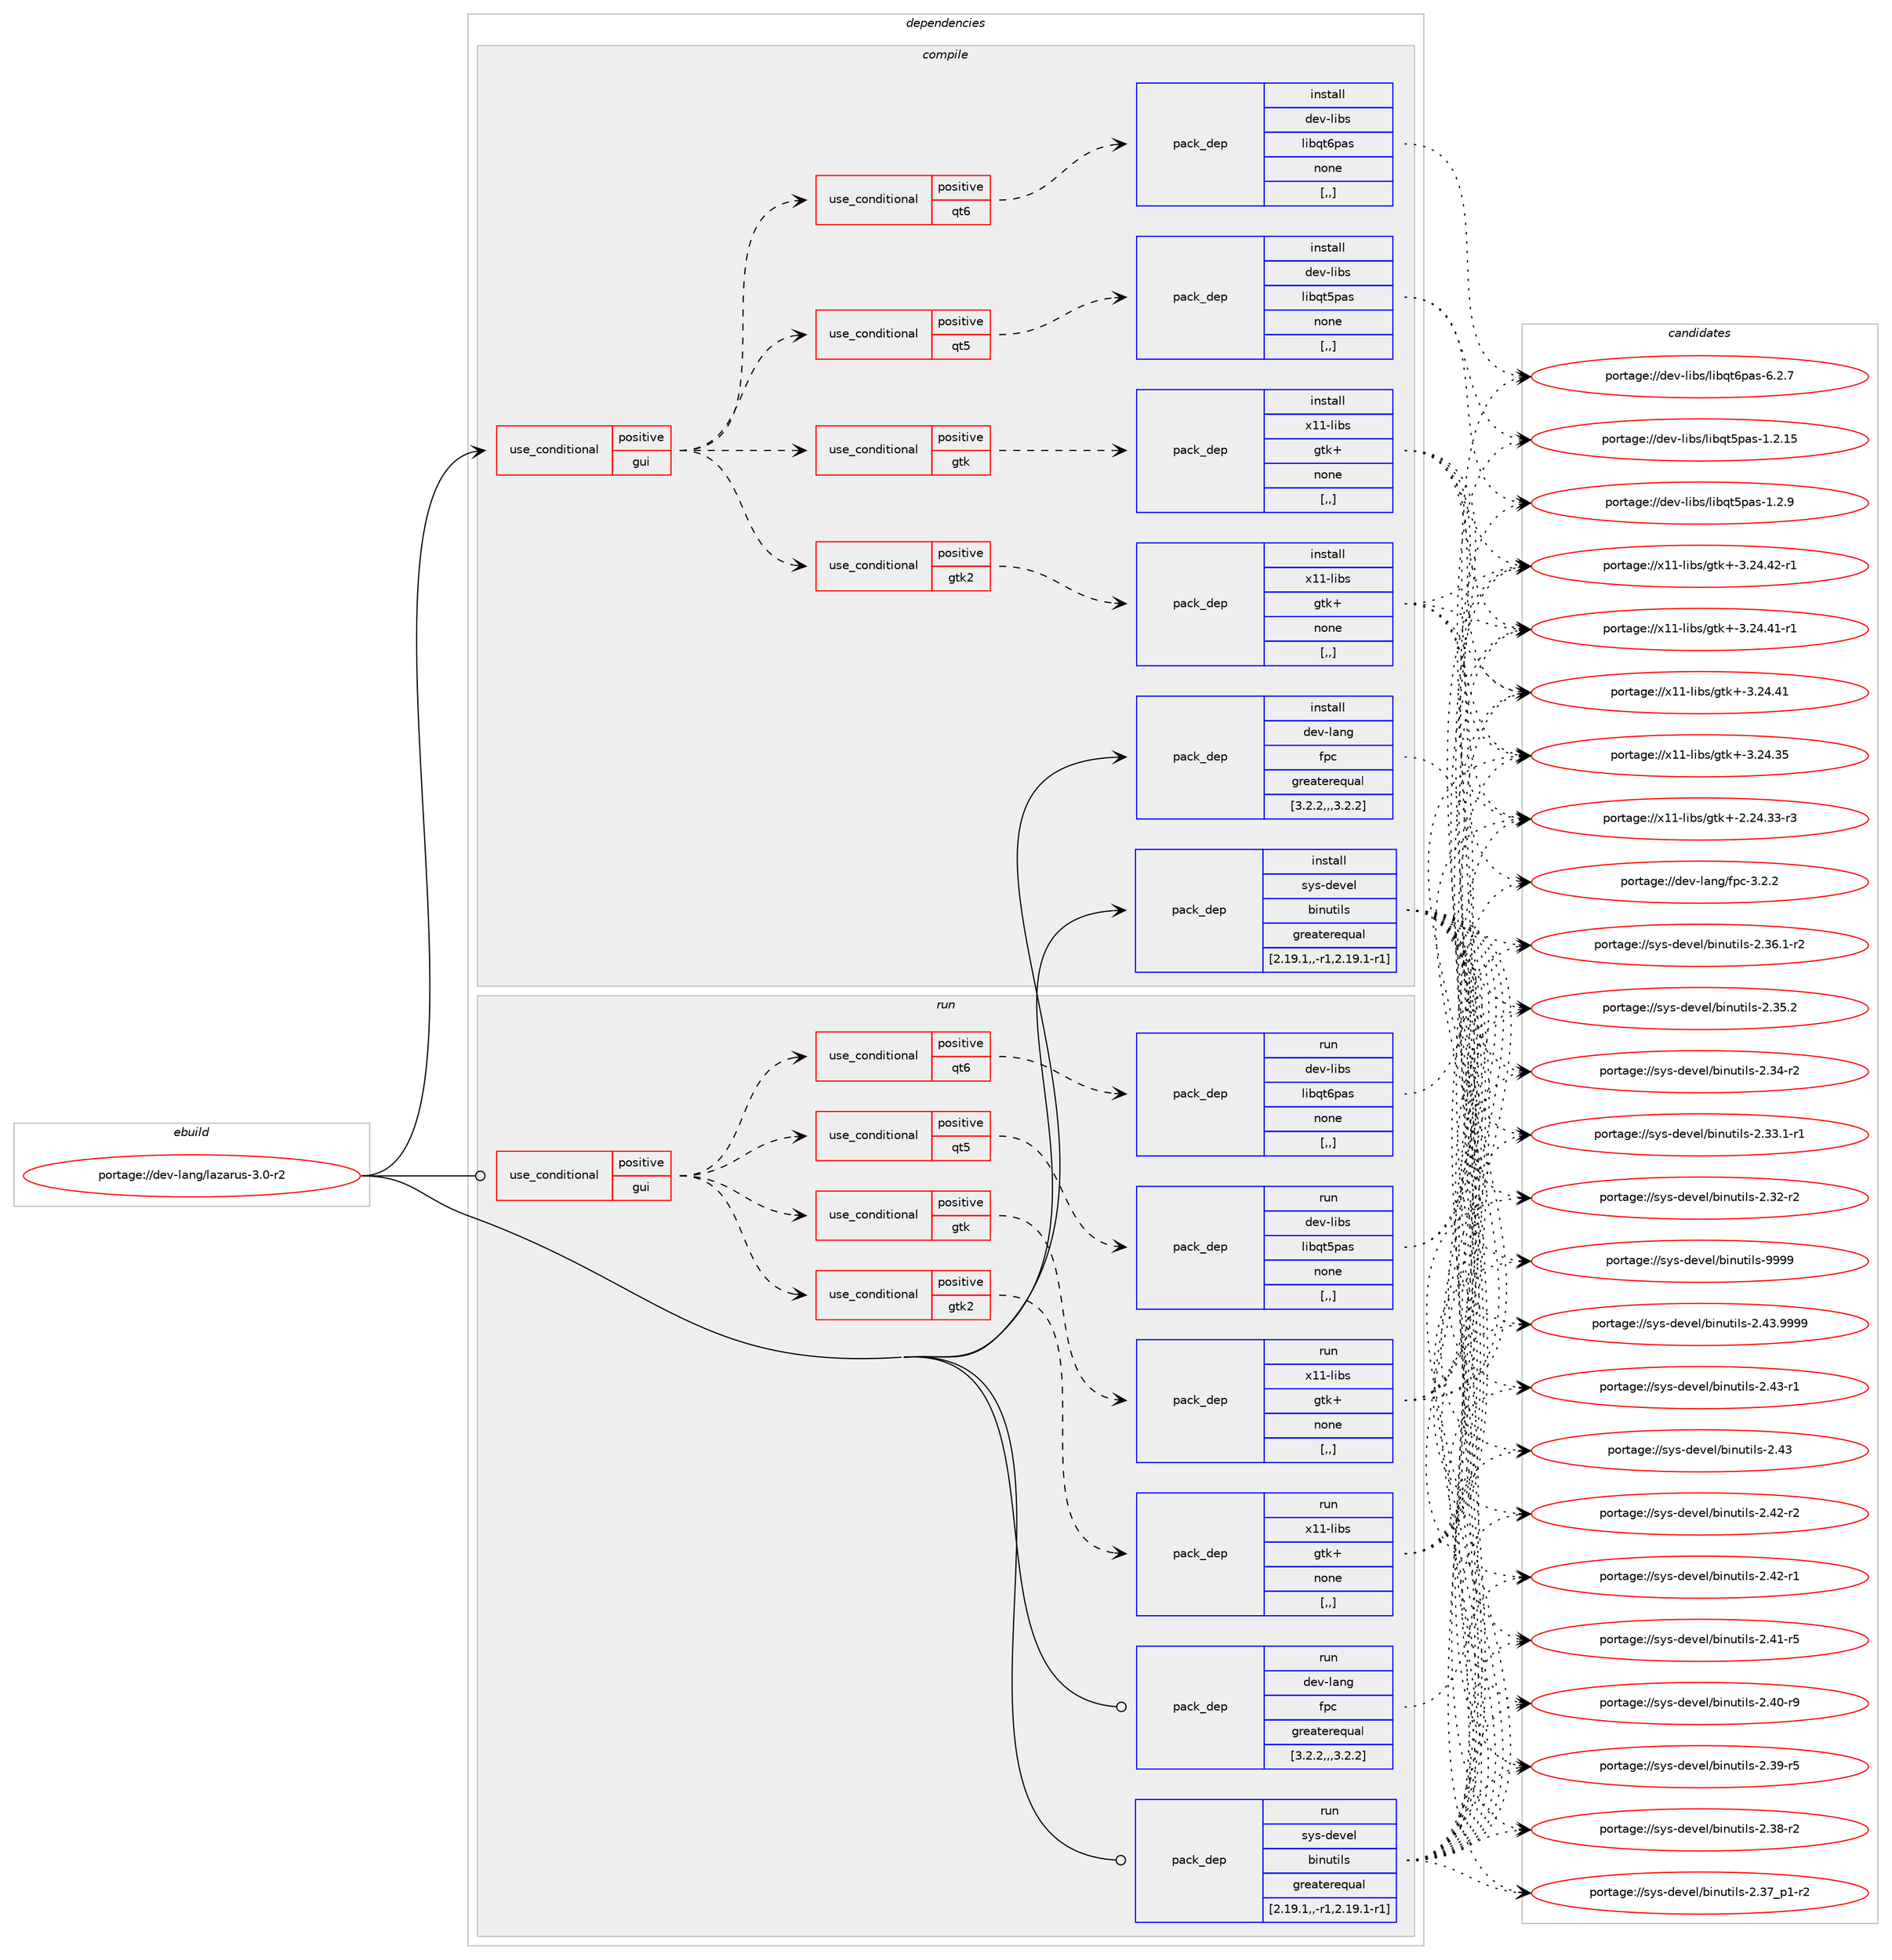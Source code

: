 digraph prolog {

# *************
# Graph options
# *************

newrank=true;
concentrate=true;
compound=true;
graph [rankdir=LR,fontname=Helvetica,fontsize=10,ranksep=1.5];#, ranksep=2.5, nodesep=0.2];
edge  [arrowhead=vee];
node  [fontname=Helvetica,fontsize=10];

# **********
# The ebuild
# **********

subgraph cluster_leftcol {
color=gray;
label=<<i>ebuild</i>>;
id [label="portage://dev-lang/lazarus-3.0-r2", color=red, width=4, href="../dev-lang/lazarus-3.0-r2.svg"];
}

# ****************
# The dependencies
# ****************

subgraph cluster_midcol {
color=gray;
label=<<i>dependencies</i>>;
subgraph cluster_compile {
fillcolor="#eeeeee";
style=filled;
label=<<i>compile</i>>;
subgraph cond153163 {
dependency593492 [label=<<TABLE BORDER="0" CELLBORDER="1" CELLSPACING="0" CELLPADDING="4"><TR><TD ROWSPAN="3" CELLPADDING="10">use_conditional</TD></TR><TR><TD>positive</TD></TR><TR><TD>gui</TD></TR></TABLE>>, shape=none, color=red];
subgraph cond153164 {
dependency593493 [label=<<TABLE BORDER="0" CELLBORDER="1" CELLSPACING="0" CELLPADDING="4"><TR><TD ROWSPAN="3" CELLPADDING="10">use_conditional</TD></TR><TR><TD>positive</TD></TR><TR><TD>gtk2</TD></TR></TABLE>>, shape=none, color=red];
subgraph pack435665 {
dependency593494 [label=<<TABLE BORDER="0" CELLBORDER="1" CELLSPACING="0" CELLPADDING="4" WIDTH="220"><TR><TD ROWSPAN="6" CELLPADDING="30">pack_dep</TD></TR><TR><TD WIDTH="110">install</TD></TR><TR><TD>x11-libs</TD></TR><TR><TD>gtk+</TD></TR><TR><TD>none</TD></TR><TR><TD>[,,]</TD></TR></TABLE>>, shape=none, color=blue];
}
dependency593493:e -> dependency593494:w [weight=20,style="dashed",arrowhead="vee"];
}
dependency593492:e -> dependency593493:w [weight=20,style="dashed",arrowhead="vee"];
subgraph cond153165 {
dependency593495 [label=<<TABLE BORDER="0" CELLBORDER="1" CELLSPACING="0" CELLPADDING="4"><TR><TD ROWSPAN="3" CELLPADDING="10">use_conditional</TD></TR><TR><TD>positive</TD></TR><TR><TD>gtk</TD></TR></TABLE>>, shape=none, color=red];
subgraph pack435666 {
dependency593496 [label=<<TABLE BORDER="0" CELLBORDER="1" CELLSPACING="0" CELLPADDING="4" WIDTH="220"><TR><TD ROWSPAN="6" CELLPADDING="30">pack_dep</TD></TR><TR><TD WIDTH="110">install</TD></TR><TR><TD>x11-libs</TD></TR><TR><TD>gtk+</TD></TR><TR><TD>none</TD></TR><TR><TD>[,,]</TD></TR></TABLE>>, shape=none, color=blue];
}
dependency593495:e -> dependency593496:w [weight=20,style="dashed",arrowhead="vee"];
}
dependency593492:e -> dependency593495:w [weight=20,style="dashed",arrowhead="vee"];
subgraph cond153166 {
dependency593497 [label=<<TABLE BORDER="0" CELLBORDER="1" CELLSPACING="0" CELLPADDING="4"><TR><TD ROWSPAN="3" CELLPADDING="10">use_conditional</TD></TR><TR><TD>positive</TD></TR><TR><TD>qt5</TD></TR></TABLE>>, shape=none, color=red];
subgraph pack435667 {
dependency593498 [label=<<TABLE BORDER="0" CELLBORDER="1" CELLSPACING="0" CELLPADDING="4" WIDTH="220"><TR><TD ROWSPAN="6" CELLPADDING="30">pack_dep</TD></TR><TR><TD WIDTH="110">install</TD></TR><TR><TD>dev-libs</TD></TR><TR><TD>libqt5pas</TD></TR><TR><TD>none</TD></TR><TR><TD>[,,]</TD></TR></TABLE>>, shape=none, color=blue];
}
dependency593497:e -> dependency593498:w [weight=20,style="dashed",arrowhead="vee"];
}
dependency593492:e -> dependency593497:w [weight=20,style="dashed",arrowhead="vee"];
subgraph cond153167 {
dependency593499 [label=<<TABLE BORDER="0" CELLBORDER="1" CELLSPACING="0" CELLPADDING="4"><TR><TD ROWSPAN="3" CELLPADDING="10">use_conditional</TD></TR><TR><TD>positive</TD></TR><TR><TD>qt6</TD></TR></TABLE>>, shape=none, color=red];
subgraph pack435668 {
dependency593500 [label=<<TABLE BORDER="0" CELLBORDER="1" CELLSPACING="0" CELLPADDING="4" WIDTH="220"><TR><TD ROWSPAN="6" CELLPADDING="30">pack_dep</TD></TR><TR><TD WIDTH="110">install</TD></TR><TR><TD>dev-libs</TD></TR><TR><TD>libqt6pas</TD></TR><TR><TD>none</TD></TR><TR><TD>[,,]</TD></TR></TABLE>>, shape=none, color=blue];
}
dependency593499:e -> dependency593500:w [weight=20,style="dashed",arrowhead="vee"];
}
dependency593492:e -> dependency593499:w [weight=20,style="dashed",arrowhead="vee"];
}
id:e -> dependency593492:w [weight=20,style="solid",arrowhead="vee"];
subgraph pack435669 {
dependency593501 [label=<<TABLE BORDER="0" CELLBORDER="1" CELLSPACING="0" CELLPADDING="4" WIDTH="220"><TR><TD ROWSPAN="6" CELLPADDING="30">pack_dep</TD></TR><TR><TD WIDTH="110">install</TD></TR><TR><TD>dev-lang</TD></TR><TR><TD>fpc</TD></TR><TR><TD>greaterequal</TD></TR><TR><TD>[3.2.2,,,3.2.2]</TD></TR></TABLE>>, shape=none, color=blue];
}
id:e -> dependency593501:w [weight=20,style="solid",arrowhead="vee"];
subgraph pack435670 {
dependency593502 [label=<<TABLE BORDER="0" CELLBORDER="1" CELLSPACING="0" CELLPADDING="4" WIDTH="220"><TR><TD ROWSPAN="6" CELLPADDING="30">pack_dep</TD></TR><TR><TD WIDTH="110">install</TD></TR><TR><TD>sys-devel</TD></TR><TR><TD>binutils</TD></TR><TR><TD>greaterequal</TD></TR><TR><TD>[2.19.1,,-r1,2.19.1-r1]</TD></TR></TABLE>>, shape=none, color=blue];
}
id:e -> dependency593502:w [weight=20,style="solid",arrowhead="vee"];
}
subgraph cluster_compileandrun {
fillcolor="#eeeeee";
style=filled;
label=<<i>compile and run</i>>;
}
subgraph cluster_run {
fillcolor="#eeeeee";
style=filled;
label=<<i>run</i>>;
subgraph cond153168 {
dependency593503 [label=<<TABLE BORDER="0" CELLBORDER="1" CELLSPACING="0" CELLPADDING="4"><TR><TD ROWSPAN="3" CELLPADDING="10">use_conditional</TD></TR><TR><TD>positive</TD></TR><TR><TD>gui</TD></TR></TABLE>>, shape=none, color=red];
subgraph cond153169 {
dependency593504 [label=<<TABLE BORDER="0" CELLBORDER="1" CELLSPACING="0" CELLPADDING="4"><TR><TD ROWSPAN="3" CELLPADDING="10">use_conditional</TD></TR><TR><TD>positive</TD></TR><TR><TD>gtk2</TD></TR></TABLE>>, shape=none, color=red];
subgraph pack435671 {
dependency593505 [label=<<TABLE BORDER="0" CELLBORDER="1" CELLSPACING="0" CELLPADDING="4" WIDTH="220"><TR><TD ROWSPAN="6" CELLPADDING="30">pack_dep</TD></TR><TR><TD WIDTH="110">run</TD></TR><TR><TD>x11-libs</TD></TR><TR><TD>gtk+</TD></TR><TR><TD>none</TD></TR><TR><TD>[,,]</TD></TR></TABLE>>, shape=none, color=blue];
}
dependency593504:e -> dependency593505:w [weight=20,style="dashed",arrowhead="vee"];
}
dependency593503:e -> dependency593504:w [weight=20,style="dashed",arrowhead="vee"];
subgraph cond153170 {
dependency593506 [label=<<TABLE BORDER="0" CELLBORDER="1" CELLSPACING="0" CELLPADDING="4"><TR><TD ROWSPAN="3" CELLPADDING="10">use_conditional</TD></TR><TR><TD>positive</TD></TR><TR><TD>gtk</TD></TR></TABLE>>, shape=none, color=red];
subgraph pack435672 {
dependency593507 [label=<<TABLE BORDER="0" CELLBORDER="1" CELLSPACING="0" CELLPADDING="4" WIDTH="220"><TR><TD ROWSPAN="6" CELLPADDING="30">pack_dep</TD></TR><TR><TD WIDTH="110">run</TD></TR><TR><TD>x11-libs</TD></TR><TR><TD>gtk+</TD></TR><TR><TD>none</TD></TR><TR><TD>[,,]</TD></TR></TABLE>>, shape=none, color=blue];
}
dependency593506:e -> dependency593507:w [weight=20,style="dashed",arrowhead="vee"];
}
dependency593503:e -> dependency593506:w [weight=20,style="dashed",arrowhead="vee"];
subgraph cond153171 {
dependency593508 [label=<<TABLE BORDER="0" CELLBORDER="1" CELLSPACING="0" CELLPADDING="4"><TR><TD ROWSPAN="3" CELLPADDING="10">use_conditional</TD></TR><TR><TD>positive</TD></TR><TR><TD>qt5</TD></TR></TABLE>>, shape=none, color=red];
subgraph pack435673 {
dependency593509 [label=<<TABLE BORDER="0" CELLBORDER="1" CELLSPACING="0" CELLPADDING="4" WIDTH="220"><TR><TD ROWSPAN="6" CELLPADDING="30">pack_dep</TD></TR><TR><TD WIDTH="110">run</TD></TR><TR><TD>dev-libs</TD></TR><TR><TD>libqt5pas</TD></TR><TR><TD>none</TD></TR><TR><TD>[,,]</TD></TR></TABLE>>, shape=none, color=blue];
}
dependency593508:e -> dependency593509:w [weight=20,style="dashed",arrowhead="vee"];
}
dependency593503:e -> dependency593508:w [weight=20,style="dashed",arrowhead="vee"];
subgraph cond153172 {
dependency593510 [label=<<TABLE BORDER="0" CELLBORDER="1" CELLSPACING="0" CELLPADDING="4"><TR><TD ROWSPAN="3" CELLPADDING="10">use_conditional</TD></TR><TR><TD>positive</TD></TR><TR><TD>qt6</TD></TR></TABLE>>, shape=none, color=red];
subgraph pack435674 {
dependency593511 [label=<<TABLE BORDER="0" CELLBORDER="1" CELLSPACING="0" CELLPADDING="4" WIDTH="220"><TR><TD ROWSPAN="6" CELLPADDING="30">pack_dep</TD></TR><TR><TD WIDTH="110">run</TD></TR><TR><TD>dev-libs</TD></TR><TR><TD>libqt6pas</TD></TR><TR><TD>none</TD></TR><TR><TD>[,,]</TD></TR></TABLE>>, shape=none, color=blue];
}
dependency593510:e -> dependency593511:w [weight=20,style="dashed",arrowhead="vee"];
}
dependency593503:e -> dependency593510:w [weight=20,style="dashed",arrowhead="vee"];
}
id:e -> dependency593503:w [weight=20,style="solid",arrowhead="odot"];
subgraph pack435675 {
dependency593512 [label=<<TABLE BORDER="0" CELLBORDER="1" CELLSPACING="0" CELLPADDING="4" WIDTH="220"><TR><TD ROWSPAN="6" CELLPADDING="30">pack_dep</TD></TR><TR><TD WIDTH="110">run</TD></TR><TR><TD>dev-lang</TD></TR><TR><TD>fpc</TD></TR><TR><TD>greaterequal</TD></TR><TR><TD>[3.2.2,,,3.2.2]</TD></TR></TABLE>>, shape=none, color=blue];
}
id:e -> dependency593512:w [weight=20,style="solid",arrowhead="odot"];
subgraph pack435676 {
dependency593513 [label=<<TABLE BORDER="0" CELLBORDER="1" CELLSPACING="0" CELLPADDING="4" WIDTH="220"><TR><TD ROWSPAN="6" CELLPADDING="30">pack_dep</TD></TR><TR><TD WIDTH="110">run</TD></TR><TR><TD>sys-devel</TD></TR><TR><TD>binutils</TD></TR><TR><TD>greaterequal</TD></TR><TR><TD>[2.19.1,,-r1,2.19.1-r1]</TD></TR></TABLE>>, shape=none, color=blue];
}
id:e -> dependency593513:w [weight=20,style="solid",arrowhead="odot"];
}
}

# **************
# The candidates
# **************

subgraph cluster_choices {
rank=same;
color=gray;
label=<<i>candidates</i>>;

subgraph choice435665 {
color=black;
nodesep=1;
choice12049494510810598115471031161074345514650524652504511449 [label="portage://x11-libs/gtk+-3.24.42-r1", color=red, width=4,href="../x11-libs/gtk+-3.24.42-r1.svg"];
choice12049494510810598115471031161074345514650524652494511449 [label="portage://x11-libs/gtk+-3.24.41-r1", color=red, width=4,href="../x11-libs/gtk+-3.24.41-r1.svg"];
choice1204949451081059811547103116107434551465052465249 [label="portage://x11-libs/gtk+-3.24.41", color=red, width=4,href="../x11-libs/gtk+-3.24.41.svg"];
choice1204949451081059811547103116107434551465052465153 [label="portage://x11-libs/gtk+-3.24.35", color=red, width=4,href="../x11-libs/gtk+-3.24.35.svg"];
choice12049494510810598115471031161074345504650524651514511451 [label="portage://x11-libs/gtk+-2.24.33-r3", color=red, width=4,href="../x11-libs/gtk+-2.24.33-r3.svg"];
dependency593494:e -> choice12049494510810598115471031161074345514650524652504511449:w [style=dotted,weight="100"];
dependency593494:e -> choice12049494510810598115471031161074345514650524652494511449:w [style=dotted,weight="100"];
dependency593494:e -> choice1204949451081059811547103116107434551465052465249:w [style=dotted,weight="100"];
dependency593494:e -> choice1204949451081059811547103116107434551465052465153:w [style=dotted,weight="100"];
dependency593494:e -> choice12049494510810598115471031161074345504650524651514511451:w [style=dotted,weight="100"];
}
subgraph choice435666 {
color=black;
nodesep=1;
choice12049494510810598115471031161074345514650524652504511449 [label="portage://x11-libs/gtk+-3.24.42-r1", color=red, width=4,href="../x11-libs/gtk+-3.24.42-r1.svg"];
choice12049494510810598115471031161074345514650524652494511449 [label="portage://x11-libs/gtk+-3.24.41-r1", color=red, width=4,href="../x11-libs/gtk+-3.24.41-r1.svg"];
choice1204949451081059811547103116107434551465052465249 [label="portage://x11-libs/gtk+-3.24.41", color=red, width=4,href="../x11-libs/gtk+-3.24.41.svg"];
choice1204949451081059811547103116107434551465052465153 [label="portage://x11-libs/gtk+-3.24.35", color=red, width=4,href="../x11-libs/gtk+-3.24.35.svg"];
choice12049494510810598115471031161074345504650524651514511451 [label="portage://x11-libs/gtk+-2.24.33-r3", color=red, width=4,href="../x11-libs/gtk+-2.24.33-r3.svg"];
dependency593496:e -> choice12049494510810598115471031161074345514650524652504511449:w [style=dotted,weight="100"];
dependency593496:e -> choice12049494510810598115471031161074345514650524652494511449:w [style=dotted,weight="100"];
dependency593496:e -> choice1204949451081059811547103116107434551465052465249:w [style=dotted,weight="100"];
dependency593496:e -> choice1204949451081059811547103116107434551465052465153:w [style=dotted,weight="100"];
dependency593496:e -> choice12049494510810598115471031161074345504650524651514511451:w [style=dotted,weight="100"];
}
subgraph choice435667 {
color=black;
nodesep=1;
choice10010111845108105981154710810598113116531129711545494650464953 [label="portage://dev-libs/libqt5pas-1.2.15", color=red, width=4,href="../dev-libs/libqt5pas-1.2.15.svg"];
choice100101118451081059811547108105981131165311297115454946504657 [label="portage://dev-libs/libqt5pas-1.2.9", color=red, width=4,href="../dev-libs/libqt5pas-1.2.9.svg"];
dependency593498:e -> choice10010111845108105981154710810598113116531129711545494650464953:w [style=dotted,weight="100"];
dependency593498:e -> choice100101118451081059811547108105981131165311297115454946504657:w [style=dotted,weight="100"];
}
subgraph choice435668 {
color=black;
nodesep=1;
choice100101118451081059811547108105981131165411297115455446504655 [label="portage://dev-libs/libqt6pas-6.2.7", color=red, width=4,href="../dev-libs/libqt6pas-6.2.7.svg"];
dependency593500:e -> choice100101118451081059811547108105981131165411297115455446504655:w [style=dotted,weight="100"];
}
subgraph choice435669 {
color=black;
nodesep=1;
choice10010111845108971101034710211299455146504650 [label="portage://dev-lang/fpc-3.2.2", color=red, width=4,href="../dev-lang/fpc-3.2.2.svg"];
dependency593501:e -> choice10010111845108971101034710211299455146504650:w [style=dotted,weight="100"];
}
subgraph choice435670 {
color=black;
nodesep=1;
choice1151211154510010111810110847981051101171161051081154557575757 [label="portage://sys-devel/binutils-9999", color=red, width=4,href="../sys-devel/binutils-9999.svg"];
choice11512111545100101118101108479810511011711610510811545504652514657575757 [label="portage://sys-devel/binutils-2.43.9999", color=red, width=4,href="../sys-devel/binutils-2.43.9999.svg"];
choice11512111545100101118101108479810511011711610510811545504652514511449 [label="portage://sys-devel/binutils-2.43-r1", color=red, width=4,href="../sys-devel/binutils-2.43-r1.svg"];
choice1151211154510010111810110847981051101171161051081154550465251 [label="portage://sys-devel/binutils-2.43", color=red, width=4,href="../sys-devel/binutils-2.43.svg"];
choice11512111545100101118101108479810511011711610510811545504652504511450 [label="portage://sys-devel/binutils-2.42-r2", color=red, width=4,href="../sys-devel/binutils-2.42-r2.svg"];
choice11512111545100101118101108479810511011711610510811545504652504511449 [label="portage://sys-devel/binutils-2.42-r1", color=red, width=4,href="../sys-devel/binutils-2.42-r1.svg"];
choice11512111545100101118101108479810511011711610510811545504652494511453 [label="portage://sys-devel/binutils-2.41-r5", color=red, width=4,href="../sys-devel/binutils-2.41-r5.svg"];
choice11512111545100101118101108479810511011711610510811545504652484511457 [label="portage://sys-devel/binutils-2.40-r9", color=red, width=4,href="../sys-devel/binutils-2.40-r9.svg"];
choice11512111545100101118101108479810511011711610510811545504651574511453 [label="portage://sys-devel/binutils-2.39-r5", color=red, width=4,href="../sys-devel/binutils-2.39-r5.svg"];
choice11512111545100101118101108479810511011711610510811545504651564511450 [label="portage://sys-devel/binutils-2.38-r2", color=red, width=4,href="../sys-devel/binutils-2.38-r2.svg"];
choice115121115451001011181011084798105110117116105108115455046515595112494511450 [label="portage://sys-devel/binutils-2.37_p1-r2", color=red, width=4,href="../sys-devel/binutils-2.37_p1-r2.svg"];
choice115121115451001011181011084798105110117116105108115455046515446494511450 [label="portage://sys-devel/binutils-2.36.1-r2", color=red, width=4,href="../sys-devel/binutils-2.36.1-r2.svg"];
choice11512111545100101118101108479810511011711610510811545504651534650 [label="portage://sys-devel/binutils-2.35.2", color=red, width=4,href="../sys-devel/binutils-2.35.2.svg"];
choice11512111545100101118101108479810511011711610510811545504651524511450 [label="portage://sys-devel/binutils-2.34-r2", color=red, width=4,href="../sys-devel/binutils-2.34-r2.svg"];
choice115121115451001011181011084798105110117116105108115455046515146494511449 [label="portage://sys-devel/binutils-2.33.1-r1", color=red, width=4,href="../sys-devel/binutils-2.33.1-r1.svg"];
choice11512111545100101118101108479810511011711610510811545504651504511450 [label="portage://sys-devel/binutils-2.32-r2", color=red, width=4,href="../sys-devel/binutils-2.32-r2.svg"];
dependency593502:e -> choice1151211154510010111810110847981051101171161051081154557575757:w [style=dotted,weight="100"];
dependency593502:e -> choice11512111545100101118101108479810511011711610510811545504652514657575757:w [style=dotted,weight="100"];
dependency593502:e -> choice11512111545100101118101108479810511011711610510811545504652514511449:w [style=dotted,weight="100"];
dependency593502:e -> choice1151211154510010111810110847981051101171161051081154550465251:w [style=dotted,weight="100"];
dependency593502:e -> choice11512111545100101118101108479810511011711610510811545504652504511450:w [style=dotted,weight="100"];
dependency593502:e -> choice11512111545100101118101108479810511011711610510811545504652504511449:w [style=dotted,weight="100"];
dependency593502:e -> choice11512111545100101118101108479810511011711610510811545504652494511453:w [style=dotted,weight="100"];
dependency593502:e -> choice11512111545100101118101108479810511011711610510811545504652484511457:w [style=dotted,weight="100"];
dependency593502:e -> choice11512111545100101118101108479810511011711610510811545504651574511453:w [style=dotted,weight="100"];
dependency593502:e -> choice11512111545100101118101108479810511011711610510811545504651564511450:w [style=dotted,weight="100"];
dependency593502:e -> choice115121115451001011181011084798105110117116105108115455046515595112494511450:w [style=dotted,weight="100"];
dependency593502:e -> choice115121115451001011181011084798105110117116105108115455046515446494511450:w [style=dotted,weight="100"];
dependency593502:e -> choice11512111545100101118101108479810511011711610510811545504651534650:w [style=dotted,weight="100"];
dependency593502:e -> choice11512111545100101118101108479810511011711610510811545504651524511450:w [style=dotted,weight="100"];
dependency593502:e -> choice115121115451001011181011084798105110117116105108115455046515146494511449:w [style=dotted,weight="100"];
dependency593502:e -> choice11512111545100101118101108479810511011711610510811545504651504511450:w [style=dotted,weight="100"];
}
subgraph choice435671 {
color=black;
nodesep=1;
choice12049494510810598115471031161074345514650524652504511449 [label="portage://x11-libs/gtk+-3.24.42-r1", color=red, width=4,href="../x11-libs/gtk+-3.24.42-r1.svg"];
choice12049494510810598115471031161074345514650524652494511449 [label="portage://x11-libs/gtk+-3.24.41-r1", color=red, width=4,href="../x11-libs/gtk+-3.24.41-r1.svg"];
choice1204949451081059811547103116107434551465052465249 [label="portage://x11-libs/gtk+-3.24.41", color=red, width=4,href="../x11-libs/gtk+-3.24.41.svg"];
choice1204949451081059811547103116107434551465052465153 [label="portage://x11-libs/gtk+-3.24.35", color=red, width=4,href="../x11-libs/gtk+-3.24.35.svg"];
choice12049494510810598115471031161074345504650524651514511451 [label="portage://x11-libs/gtk+-2.24.33-r3", color=red, width=4,href="../x11-libs/gtk+-2.24.33-r3.svg"];
dependency593505:e -> choice12049494510810598115471031161074345514650524652504511449:w [style=dotted,weight="100"];
dependency593505:e -> choice12049494510810598115471031161074345514650524652494511449:w [style=dotted,weight="100"];
dependency593505:e -> choice1204949451081059811547103116107434551465052465249:w [style=dotted,weight="100"];
dependency593505:e -> choice1204949451081059811547103116107434551465052465153:w [style=dotted,weight="100"];
dependency593505:e -> choice12049494510810598115471031161074345504650524651514511451:w [style=dotted,weight="100"];
}
subgraph choice435672 {
color=black;
nodesep=1;
choice12049494510810598115471031161074345514650524652504511449 [label="portage://x11-libs/gtk+-3.24.42-r1", color=red, width=4,href="../x11-libs/gtk+-3.24.42-r1.svg"];
choice12049494510810598115471031161074345514650524652494511449 [label="portage://x11-libs/gtk+-3.24.41-r1", color=red, width=4,href="../x11-libs/gtk+-3.24.41-r1.svg"];
choice1204949451081059811547103116107434551465052465249 [label="portage://x11-libs/gtk+-3.24.41", color=red, width=4,href="../x11-libs/gtk+-3.24.41.svg"];
choice1204949451081059811547103116107434551465052465153 [label="portage://x11-libs/gtk+-3.24.35", color=red, width=4,href="../x11-libs/gtk+-3.24.35.svg"];
choice12049494510810598115471031161074345504650524651514511451 [label="portage://x11-libs/gtk+-2.24.33-r3", color=red, width=4,href="../x11-libs/gtk+-2.24.33-r3.svg"];
dependency593507:e -> choice12049494510810598115471031161074345514650524652504511449:w [style=dotted,weight="100"];
dependency593507:e -> choice12049494510810598115471031161074345514650524652494511449:w [style=dotted,weight="100"];
dependency593507:e -> choice1204949451081059811547103116107434551465052465249:w [style=dotted,weight="100"];
dependency593507:e -> choice1204949451081059811547103116107434551465052465153:w [style=dotted,weight="100"];
dependency593507:e -> choice12049494510810598115471031161074345504650524651514511451:w [style=dotted,weight="100"];
}
subgraph choice435673 {
color=black;
nodesep=1;
choice10010111845108105981154710810598113116531129711545494650464953 [label="portage://dev-libs/libqt5pas-1.2.15", color=red, width=4,href="../dev-libs/libqt5pas-1.2.15.svg"];
choice100101118451081059811547108105981131165311297115454946504657 [label="portage://dev-libs/libqt5pas-1.2.9", color=red, width=4,href="../dev-libs/libqt5pas-1.2.9.svg"];
dependency593509:e -> choice10010111845108105981154710810598113116531129711545494650464953:w [style=dotted,weight="100"];
dependency593509:e -> choice100101118451081059811547108105981131165311297115454946504657:w [style=dotted,weight="100"];
}
subgraph choice435674 {
color=black;
nodesep=1;
choice100101118451081059811547108105981131165411297115455446504655 [label="portage://dev-libs/libqt6pas-6.2.7", color=red, width=4,href="../dev-libs/libqt6pas-6.2.7.svg"];
dependency593511:e -> choice100101118451081059811547108105981131165411297115455446504655:w [style=dotted,weight="100"];
}
subgraph choice435675 {
color=black;
nodesep=1;
choice10010111845108971101034710211299455146504650 [label="portage://dev-lang/fpc-3.2.2", color=red, width=4,href="../dev-lang/fpc-3.2.2.svg"];
dependency593512:e -> choice10010111845108971101034710211299455146504650:w [style=dotted,weight="100"];
}
subgraph choice435676 {
color=black;
nodesep=1;
choice1151211154510010111810110847981051101171161051081154557575757 [label="portage://sys-devel/binutils-9999", color=red, width=4,href="../sys-devel/binutils-9999.svg"];
choice11512111545100101118101108479810511011711610510811545504652514657575757 [label="portage://sys-devel/binutils-2.43.9999", color=red, width=4,href="../sys-devel/binutils-2.43.9999.svg"];
choice11512111545100101118101108479810511011711610510811545504652514511449 [label="portage://sys-devel/binutils-2.43-r1", color=red, width=4,href="../sys-devel/binutils-2.43-r1.svg"];
choice1151211154510010111810110847981051101171161051081154550465251 [label="portage://sys-devel/binutils-2.43", color=red, width=4,href="../sys-devel/binutils-2.43.svg"];
choice11512111545100101118101108479810511011711610510811545504652504511450 [label="portage://sys-devel/binutils-2.42-r2", color=red, width=4,href="../sys-devel/binutils-2.42-r2.svg"];
choice11512111545100101118101108479810511011711610510811545504652504511449 [label="portage://sys-devel/binutils-2.42-r1", color=red, width=4,href="../sys-devel/binutils-2.42-r1.svg"];
choice11512111545100101118101108479810511011711610510811545504652494511453 [label="portage://sys-devel/binutils-2.41-r5", color=red, width=4,href="../sys-devel/binutils-2.41-r5.svg"];
choice11512111545100101118101108479810511011711610510811545504652484511457 [label="portage://sys-devel/binutils-2.40-r9", color=red, width=4,href="../sys-devel/binutils-2.40-r9.svg"];
choice11512111545100101118101108479810511011711610510811545504651574511453 [label="portage://sys-devel/binutils-2.39-r5", color=red, width=4,href="../sys-devel/binutils-2.39-r5.svg"];
choice11512111545100101118101108479810511011711610510811545504651564511450 [label="portage://sys-devel/binutils-2.38-r2", color=red, width=4,href="../sys-devel/binutils-2.38-r2.svg"];
choice115121115451001011181011084798105110117116105108115455046515595112494511450 [label="portage://sys-devel/binutils-2.37_p1-r2", color=red, width=4,href="../sys-devel/binutils-2.37_p1-r2.svg"];
choice115121115451001011181011084798105110117116105108115455046515446494511450 [label="portage://sys-devel/binutils-2.36.1-r2", color=red, width=4,href="../sys-devel/binutils-2.36.1-r2.svg"];
choice11512111545100101118101108479810511011711610510811545504651534650 [label="portage://sys-devel/binutils-2.35.2", color=red, width=4,href="../sys-devel/binutils-2.35.2.svg"];
choice11512111545100101118101108479810511011711610510811545504651524511450 [label="portage://sys-devel/binutils-2.34-r2", color=red, width=4,href="../sys-devel/binutils-2.34-r2.svg"];
choice115121115451001011181011084798105110117116105108115455046515146494511449 [label="portage://sys-devel/binutils-2.33.1-r1", color=red, width=4,href="../sys-devel/binutils-2.33.1-r1.svg"];
choice11512111545100101118101108479810511011711610510811545504651504511450 [label="portage://sys-devel/binutils-2.32-r2", color=red, width=4,href="../sys-devel/binutils-2.32-r2.svg"];
dependency593513:e -> choice1151211154510010111810110847981051101171161051081154557575757:w [style=dotted,weight="100"];
dependency593513:e -> choice11512111545100101118101108479810511011711610510811545504652514657575757:w [style=dotted,weight="100"];
dependency593513:e -> choice11512111545100101118101108479810511011711610510811545504652514511449:w [style=dotted,weight="100"];
dependency593513:e -> choice1151211154510010111810110847981051101171161051081154550465251:w [style=dotted,weight="100"];
dependency593513:e -> choice11512111545100101118101108479810511011711610510811545504652504511450:w [style=dotted,weight="100"];
dependency593513:e -> choice11512111545100101118101108479810511011711610510811545504652504511449:w [style=dotted,weight="100"];
dependency593513:e -> choice11512111545100101118101108479810511011711610510811545504652494511453:w [style=dotted,weight="100"];
dependency593513:e -> choice11512111545100101118101108479810511011711610510811545504652484511457:w [style=dotted,weight="100"];
dependency593513:e -> choice11512111545100101118101108479810511011711610510811545504651574511453:w [style=dotted,weight="100"];
dependency593513:e -> choice11512111545100101118101108479810511011711610510811545504651564511450:w [style=dotted,weight="100"];
dependency593513:e -> choice115121115451001011181011084798105110117116105108115455046515595112494511450:w [style=dotted,weight="100"];
dependency593513:e -> choice115121115451001011181011084798105110117116105108115455046515446494511450:w [style=dotted,weight="100"];
dependency593513:e -> choice11512111545100101118101108479810511011711610510811545504651534650:w [style=dotted,weight="100"];
dependency593513:e -> choice11512111545100101118101108479810511011711610510811545504651524511450:w [style=dotted,weight="100"];
dependency593513:e -> choice115121115451001011181011084798105110117116105108115455046515146494511449:w [style=dotted,weight="100"];
dependency593513:e -> choice11512111545100101118101108479810511011711610510811545504651504511450:w [style=dotted,weight="100"];
}
}

}
